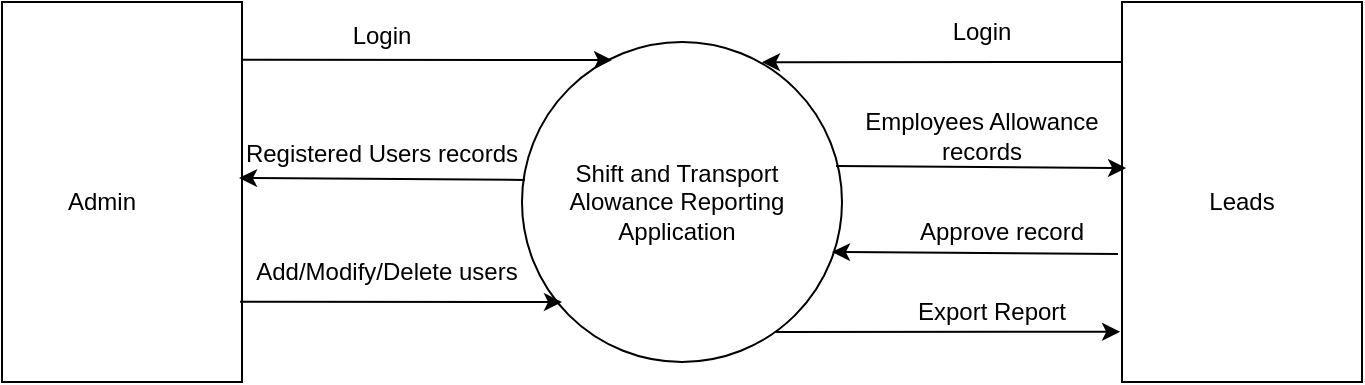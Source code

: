 <mxfile version="17.2.0" type="github">
  <diagram id="cD-R8Hz-S20luZSSej3V" name="Page-1">
    <mxGraphModel dx="868" dy="450" grid="1" gridSize="10" guides="1" tooltips="1" connect="1" arrows="1" fold="1" page="1" pageScale="1" pageWidth="850" pageHeight="1100" math="0" shadow="0">
      <root>
        <mxCell id="0" />
        <mxCell id="1" parent="0" />
        <mxCell id="rhKgAXEz26q5O6qKMgwf-2" value="" style="ellipse;whiteSpace=wrap;html=1;aspect=fixed;" vertex="1" parent="1">
          <mxGeometry x="320" y="150" width="160" height="160" as="geometry" />
        </mxCell>
        <mxCell id="rhKgAXEz26q5O6qKMgwf-4" value="" style="rounded=0;whiteSpace=wrap;html=1;" vertex="1" parent="1">
          <mxGeometry x="60" y="130" width="120" height="190" as="geometry" />
        </mxCell>
        <mxCell id="rhKgAXEz26q5O6qKMgwf-5" value="" style="rounded=0;whiteSpace=wrap;html=1;" vertex="1" parent="1">
          <mxGeometry x="620" y="130" width="120" height="190" as="geometry" />
        </mxCell>
        <mxCell id="rhKgAXEz26q5O6qKMgwf-6" value="Shift and Transport Alowance Reporting Application" style="text;html=1;strokeColor=none;fillColor=none;align=center;verticalAlign=middle;whiteSpace=wrap;rounded=0;" vertex="1" parent="1">
          <mxGeometry x="320" y="180" width="155" height="100" as="geometry" />
        </mxCell>
        <mxCell id="rhKgAXEz26q5O6qKMgwf-7" value="Leads" style="text;html=1;strokeColor=none;fillColor=none;align=center;verticalAlign=middle;whiteSpace=wrap;rounded=0;" vertex="1" parent="1">
          <mxGeometry x="650" y="215" width="60" height="30" as="geometry" />
        </mxCell>
        <mxCell id="rhKgAXEz26q5O6qKMgwf-8" value="Admin" style="text;html=1;strokeColor=none;fillColor=none;align=center;verticalAlign=middle;whiteSpace=wrap;rounded=0;" vertex="1" parent="1">
          <mxGeometry x="80" y="215" width="60" height="30" as="geometry" />
        </mxCell>
        <mxCell id="rhKgAXEz26q5O6qKMgwf-9" value="" style="endArrow=classic;html=1;rounded=0;entryX=0.75;entryY=0.063;entryDx=0;entryDy=0;entryPerimeter=0;" edge="1" parent="1" target="rhKgAXEz26q5O6qKMgwf-2">
          <mxGeometry width="50" height="50" relative="1" as="geometry">
            <mxPoint x="620" y="160" as="sourcePoint" />
            <mxPoint x="480" y="160.08" as="targetPoint" />
          </mxGeometry>
        </mxCell>
        <mxCell id="rhKgAXEz26q5O6qKMgwf-10" value="Login" style="text;html=1;strokeColor=none;fillColor=none;align=center;verticalAlign=middle;whiteSpace=wrap;rounded=0;" vertex="1" parent="1">
          <mxGeometry x="510" y="130" width="80" height="30" as="geometry" />
        </mxCell>
        <mxCell id="rhKgAXEz26q5O6qKMgwf-14" value="" style="endArrow=classic;html=1;rounded=0;exitX=1;exitY=0.368;exitDx=0;exitDy=0;exitPerimeter=0;" edge="1" parent="1">
          <mxGeometry width="50" height="50" relative="1" as="geometry">
            <mxPoint x="180" y="158.92" as="sourcePoint" />
            <mxPoint x="365" y="159" as="targetPoint" />
          </mxGeometry>
        </mxCell>
        <mxCell id="rhKgAXEz26q5O6qKMgwf-15" value="Login" style="text;html=1;strokeColor=none;fillColor=none;align=center;verticalAlign=middle;whiteSpace=wrap;rounded=0;" vertex="1" parent="1">
          <mxGeometry x="220" y="132" width="60" height="30" as="geometry" />
        </mxCell>
        <mxCell id="rhKgAXEz26q5O6qKMgwf-16" value="" style="endArrow=classic;html=1;rounded=0;entryX=0.017;entryY=0.579;entryDx=0;entryDy=0;exitX=1.013;exitY=0.59;exitDx=0;exitDy=0;exitPerimeter=0;entryPerimeter=0;" edge="1" parent="1">
          <mxGeometry width="50" height="50" relative="1" as="geometry">
            <mxPoint x="477.015" y="212" as="sourcePoint" />
            <mxPoint x="622.04" y="213.01" as="targetPoint" />
          </mxGeometry>
        </mxCell>
        <mxCell id="rhKgAXEz26q5O6qKMgwf-17" value="Employees Allowance records" style="text;html=1;strokeColor=none;fillColor=none;align=center;verticalAlign=middle;whiteSpace=wrap;rounded=0;" vertex="1" parent="1">
          <mxGeometry x="480" y="182" width="140" height="30" as="geometry" />
        </mxCell>
        <mxCell id="rhKgAXEz26q5O6qKMgwf-18" value="" style="endArrow=classic;html=1;rounded=0;entryX=1;entryY=0.75;entryDx=0;entryDy=0;exitX=-0.017;exitY=0.663;exitDx=0;exitDy=0;exitPerimeter=0;" edge="1" parent="1" source="rhKgAXEz26q5O6qKMgwf-5" target="rhKgAXEz26q5O6qKMgwf-6">
          <mxGeometry width="50" height="50" relative="1" as="geometry">
            <mxPoint x="380" y="270" as="sourcePoint" />
            <mxPoint x="430" y="220" as="targetPoint" />
          </mxGeometry>
        </mxCell>
        <mxCell id="rhKgAXEz26q5O6qKMgwf-19" value="Approve record" style="text;html=1;strokeColor=none;fillColor=none;align=center;verticalAlign=middle;whiteSpace=wrap;rounded=0;" vertex="1" parent="1">
          <mxGeometry x="510" y="230" width="100" height="30" as="geometry" />
        </mxCell>
        <mxCell id="rhKgAXEz26q5O6qKMgwf-20" value="" style="endArrow=classic;html=1;rounded=0;entryX=-0.008;entryY=0.868;entryDx=0;entryDy=0;entryPerimeter=0;exitX=0.794;exitY=0.906;exitDx=0;exitDy=0;exitPerimeter=0;" edge="1" parent="1" source="rhKgAXEz26q5O6qKMgwf-2" target="rhKgAXEz26q5O6qKMgwf-5">
          <mxGeometry width="50" height="50" relative="1" as="geometry">
            <mxPoint x="370" y="260" as="sourcePoint" />
            <mxPoint x="420" y="210" as="targetPoint" />
          </mxGeometry>
        </mxCell>
        <mxCell id="rhKgAXEz26q5O6qKMgwf-21" value="Export Report" style="text;html=1;strokeColor=none;fillColor=none;align=center;verticalAlign=middle;whiteSpace=wrap;rounded=0;" vertex="1" parent="1">
          <mxGeometry x="510" y="270" width="90" height="30" as="geometry" />
        </mxCell>
        <mxCell id="rhKgAXEz26q5O6qKMgwf-22" value="Registered Users records" style="text;html=1;strokeColor=none;fillColor=none;align=center;verticalAlign=middle;whiteSpace=wrap;rounded=0;" vertex="1" parent="1">
          <mxGeometry x="180" y="191" width="140" height="30" as="geometry" />
        </mxCell>
        <mxCell id="rhKgAXEz26q5O6qKMgwf-24" value="" style="endArrow=classic;html=1;rounded=0;entryX=1;entryY=0.75;entryDx=0;entryDy=0;exitX=-0.017;exitY=0.663;exitDx=0;exitDy=0;exitPerimeter=0;" edge="1" parent="1">
          <mxGeometry width="50" height="50" relative="1" as="geometry">
            <mxPoint x="321.48" y="218.97" as="sourcePoint" />
            <mxPoint x="178.52" y="218" as="targetPoint" />
          </mxGeometry>
        </mxCell>
        <mxCell id="rhKgAXEz26q5O6qKMgwf-28" value="" style="endArrow=classic;html=1;rounded=0;exitX=0.992;exitY=0.789;exitDx=0;exitDy=0;exitPerimeter=0;entryX=0.129;entryY=1;entryDx=0;entryDy=0;entryPerimeter=0;" edge="1" parent="1" source="rhKgAXEz26q5O6qKMgwf-4" target="rhKgAXEz26q5O6qKMgwf-6">
          <mxGeometry width="50" height="50" relative="1" as="geometry">
            <mxPoint x="180" y="272.97" as="sourcePoint" />
            <mxPoint x="320" y="272" as="targetPoint" />
          </mxGeometry>
        </mxCell>
        <mxCell id="rhKgAXEz26q5O6qKMgwf-29" value="Add/Modify/Delete users" style="text;html=1;strokeColor=none;fillColor=none;align=center;verticalAlign=middle;whiteSpace=wrap;rounded=0;" vertex="1" parent="1">
          <mxGeometry x="180" y="250" width="145" height="30" as="geometry" />
        </mxCell>
      </root>
    </mxGraphModel>
  </diagram>
</mxfile>
